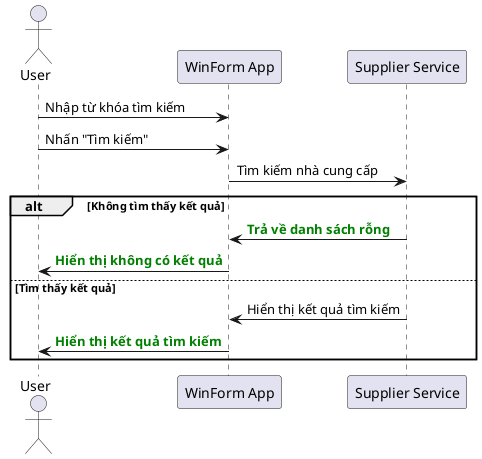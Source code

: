 @startuml
actor User
participant "WinForm App" as App
participant "Supplier Service" as SupplierService

User -> App: Nhập từ khóa tìm kiếm  
User -> App: Nhấn "Tìm kiếm"  
App -> SupplierService: Tìm kiếm nhà cung cấp  
alt Không tìm thấy kết quả  
    SupplierService -> App: <font color=green><b>Trả về danh sách rỗng</b></font>  
    App -> User: <font color=green><b>Hiển thị không có kết quả</b></font>  
else Tìm thấy kết quả  
    SupplierService -> App: Hiển thị kết quả tìm kiếm  
    App -> User: <font color=green><b>Hiển thị kết quả tìm kiếm</b></font>  
end  
@enduml
